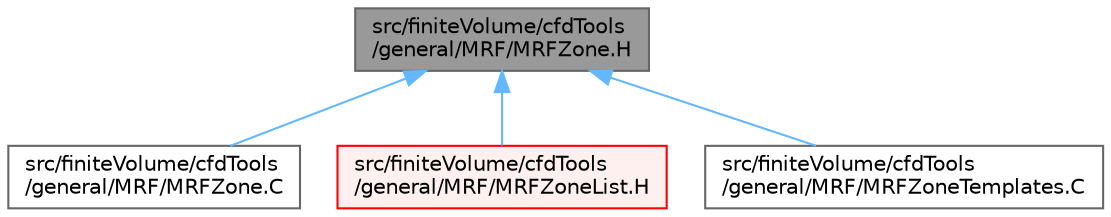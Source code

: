 digraph "src/finiteVolume/cfdTools/general/MRF/MRFZone.H"
{
 // LATEX_PDF_SIZE
  bgcolor="transparent";
  edge [fontname=Helvetica,fontsize=10,labelfontname=Helvetica,labelfontsize=10];
  node [fontname=Helvetica,fontsize=10,shape=box,height=0.2,width=0.4];
  Node1 [id="Node000001",label="src/finiteVolume/cfdTools\l/general/MRF/MRFZone.H",height=0.2,width=0.4,color="gray40", fillcolor="grey60", style="filled", fontcolor="black",tooltip=" "];
  Node1 -> Node2 [id="edge1_Node000001_Node000002",dir="back",color="steelblue1",style="solid",tooltip=" "];
  Node2 [id="Node000002",label="src/finiteVolume/cfdTools\l/general/MRF/MRFZone.C",height=0.2,width=0.4,color="grey40", fillcolor="white", style="filled",URL="$MRFZone_8C.html",tooltip=" "];
  Node1 -> Node3 [id="edge2_Node000001_Node000003",dir="back",color="steelblue1",style="solid",tooltip=" "];
  Node3 [id="Node000003",label="src/finiteVolume/cfdTools\l/general/MRF/MRFZoneList.H",height=0.2,width=0.4,color="red", fillcolor="#FFF0F0", style="filled",URL="$MRFZoneList_8H.html",tooltip=" "];
  Node1 -> Node89 [id="edge3_Node000001_Node000089",dir="back",color="steelblue1",style="solid",tooltip=" "];
  Node89 [id="Node000089",label="src/finiteVolume/cfdTools\l/general/MRF/MRFZoneTemplates.C",height=0.2,width=0.4,color="grey40", fillcolor="white", style="filled",URL="$MRFZoneTemplates_8C.html",tooltip=" "];
}
